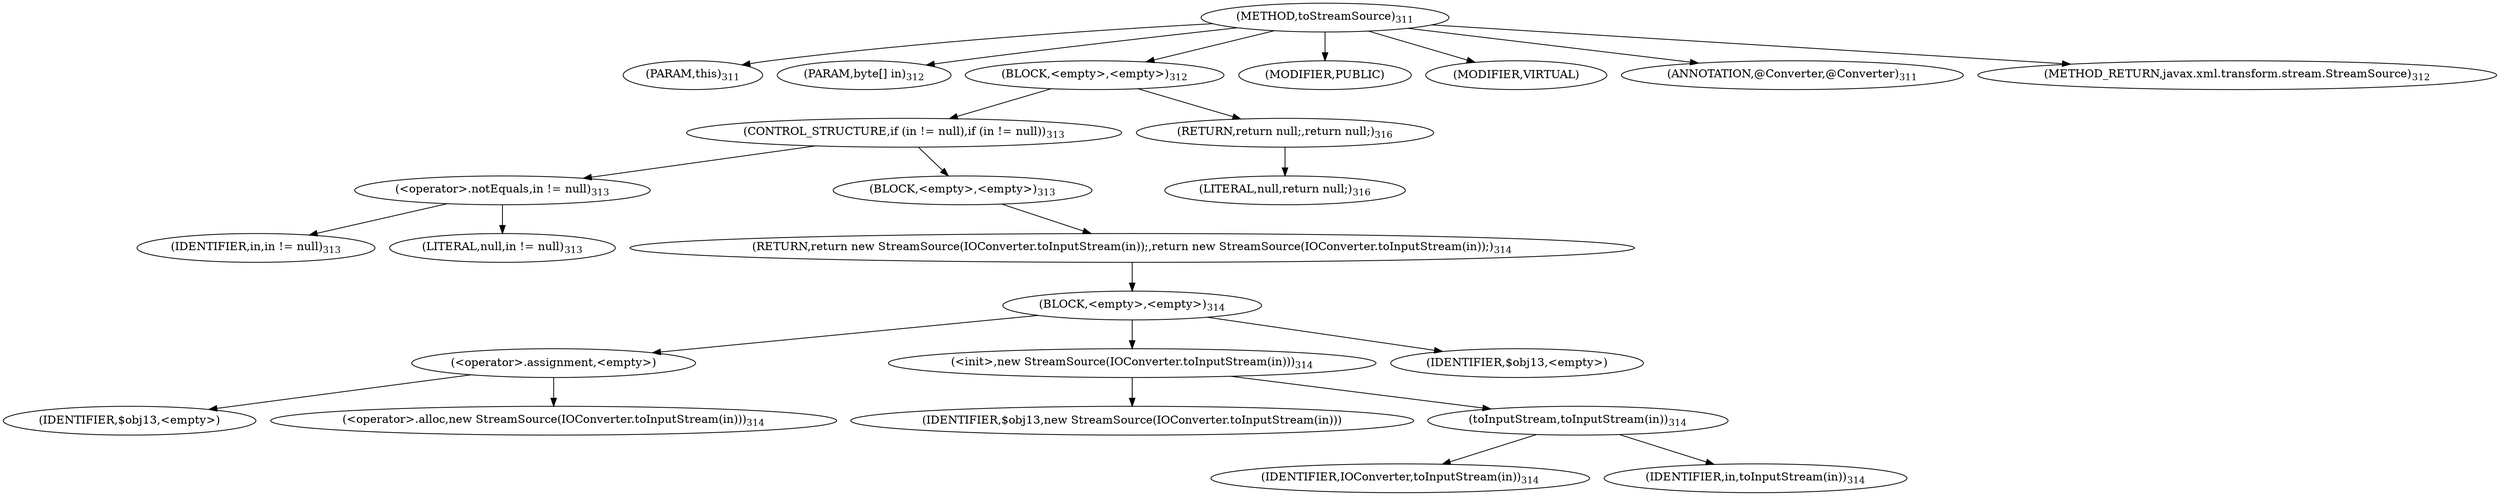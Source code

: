 digraph "toStreamSource" {  
"645" [label = <(METHOD,toStreamSource)<SUB>311</SUB>> ]
"646" [label = <(PARAM,this)<SUB>311</SUB>> ]
"647" [label = <(PARAM,byte[] in)<SUB>312</SUB>> ]
"648" [label = <(BLOCK,&lt;empty&gt;,&lt;empty&gt;)<SUB>312</SUB>> ]
"649" [label = <(CONTROL_STRUCTURE,if (in != null),if (in != null))<SUB>313</SUB>> ]
"650" [label = <(&lt;operator&gt;.notEquals,in != null)<SUB>313</SUB>> ]
"651" [label = <(IDENTIFIER,in,in != null)<SUB>313</SUB>> ]
"652" [label = <(LITERAL,null,in != null)<SUB>313</SUB>> ]
"653" [label = <(BLOCK,&lt;empty&gt;,&lt;empty&gt;)<SUB>313</SUB>> ]
"654" [label = <(RETURN,return new StreamSource(IOConverter.toInputStream(in));,return new StreamSource(IOConverter.toInputStream(in));)<SUB>314</SUB>> ]
"655" [label = <(BLOCK,&lt;empty&gt;,&lt;empty&gt;)<SUB>314</SUB>> ]
"656" [label = <(&lt;operator&gt;.assignment,&lt;empty&gt;)> ]
"657" [label = <(IDENTIFIER,$obj13,&lt;empty&gt;)> ]
"658" [label = <(&lt;operator&gt;.alloc,new StreamSource(IOConverter.toInputStream(in)))<SUB>314</SUB>> ]
"659" [label = <(&lt;init&gt;,new StreamSource(IOConverter.toInputStream(in)))<SUB>314</SUB>> ]
"660" [label = <(IDENTIFIER,$obj13,new StreamSource(IOConverter.toInputStream(in)))> ]
"661" [label = <(toInputStream,toInputStream(in))<SUB>314</SUB>> ]
"662" [label = <(IDENTIFIER,IOConverter,toInputStream(in))<SUB>314</SUB>> ]
"663" [label = <(IDENTIFIER,in,toInputStream(in))<SUB>314</SUB>> ]
"664" [label = <(IDENTIFIER,$obj13,&lt;empty&gt;)> ]
"665" [label = <(RETURN,return null;,return null;)<SUB>316</SUB>> ]
"666" [label = <(LITERAL,null,return null;)<SUB>316</SUB>> ]
"667" [label = <(MODIFIER,PUBLIC)> ]
"668" [label = <(MODIFIER,VIRTUAL)> ]
"669" [label = <(ANNOTATION,@Converter,@Converter)<SUB>311</SUB>> ]
"670" [label = <(METHOD_RETURN,javax.xml.transform.stream.StreamSource)<SUB>312</SUB>> ]
  "645" -> "646" 
  "645" -> "647" 
  "645" -> "648" 
  "645" -> "667" 
  "645" -> "668" 
  "645" -> "669" 
  "645" -> "670" 
  "648" -> "649" 
  "648" -> "665" 
  "649" -> "650" 
  "649" -> "653" 
  "650" -> "651" 
  "650" -> "652" 
  "653" -> "654" 
  "654" -> "655" 
  "655" -> "656" 
  "655" -> "659" 
  "655" -> "664" 
  "656" -> "657" 
  "656" -> "658" 
  "659" -> "660" 
  "659" -> "661" 
  "661" -> "662" 
  "661" -> "663" 
  "665" -> "666" 
}
